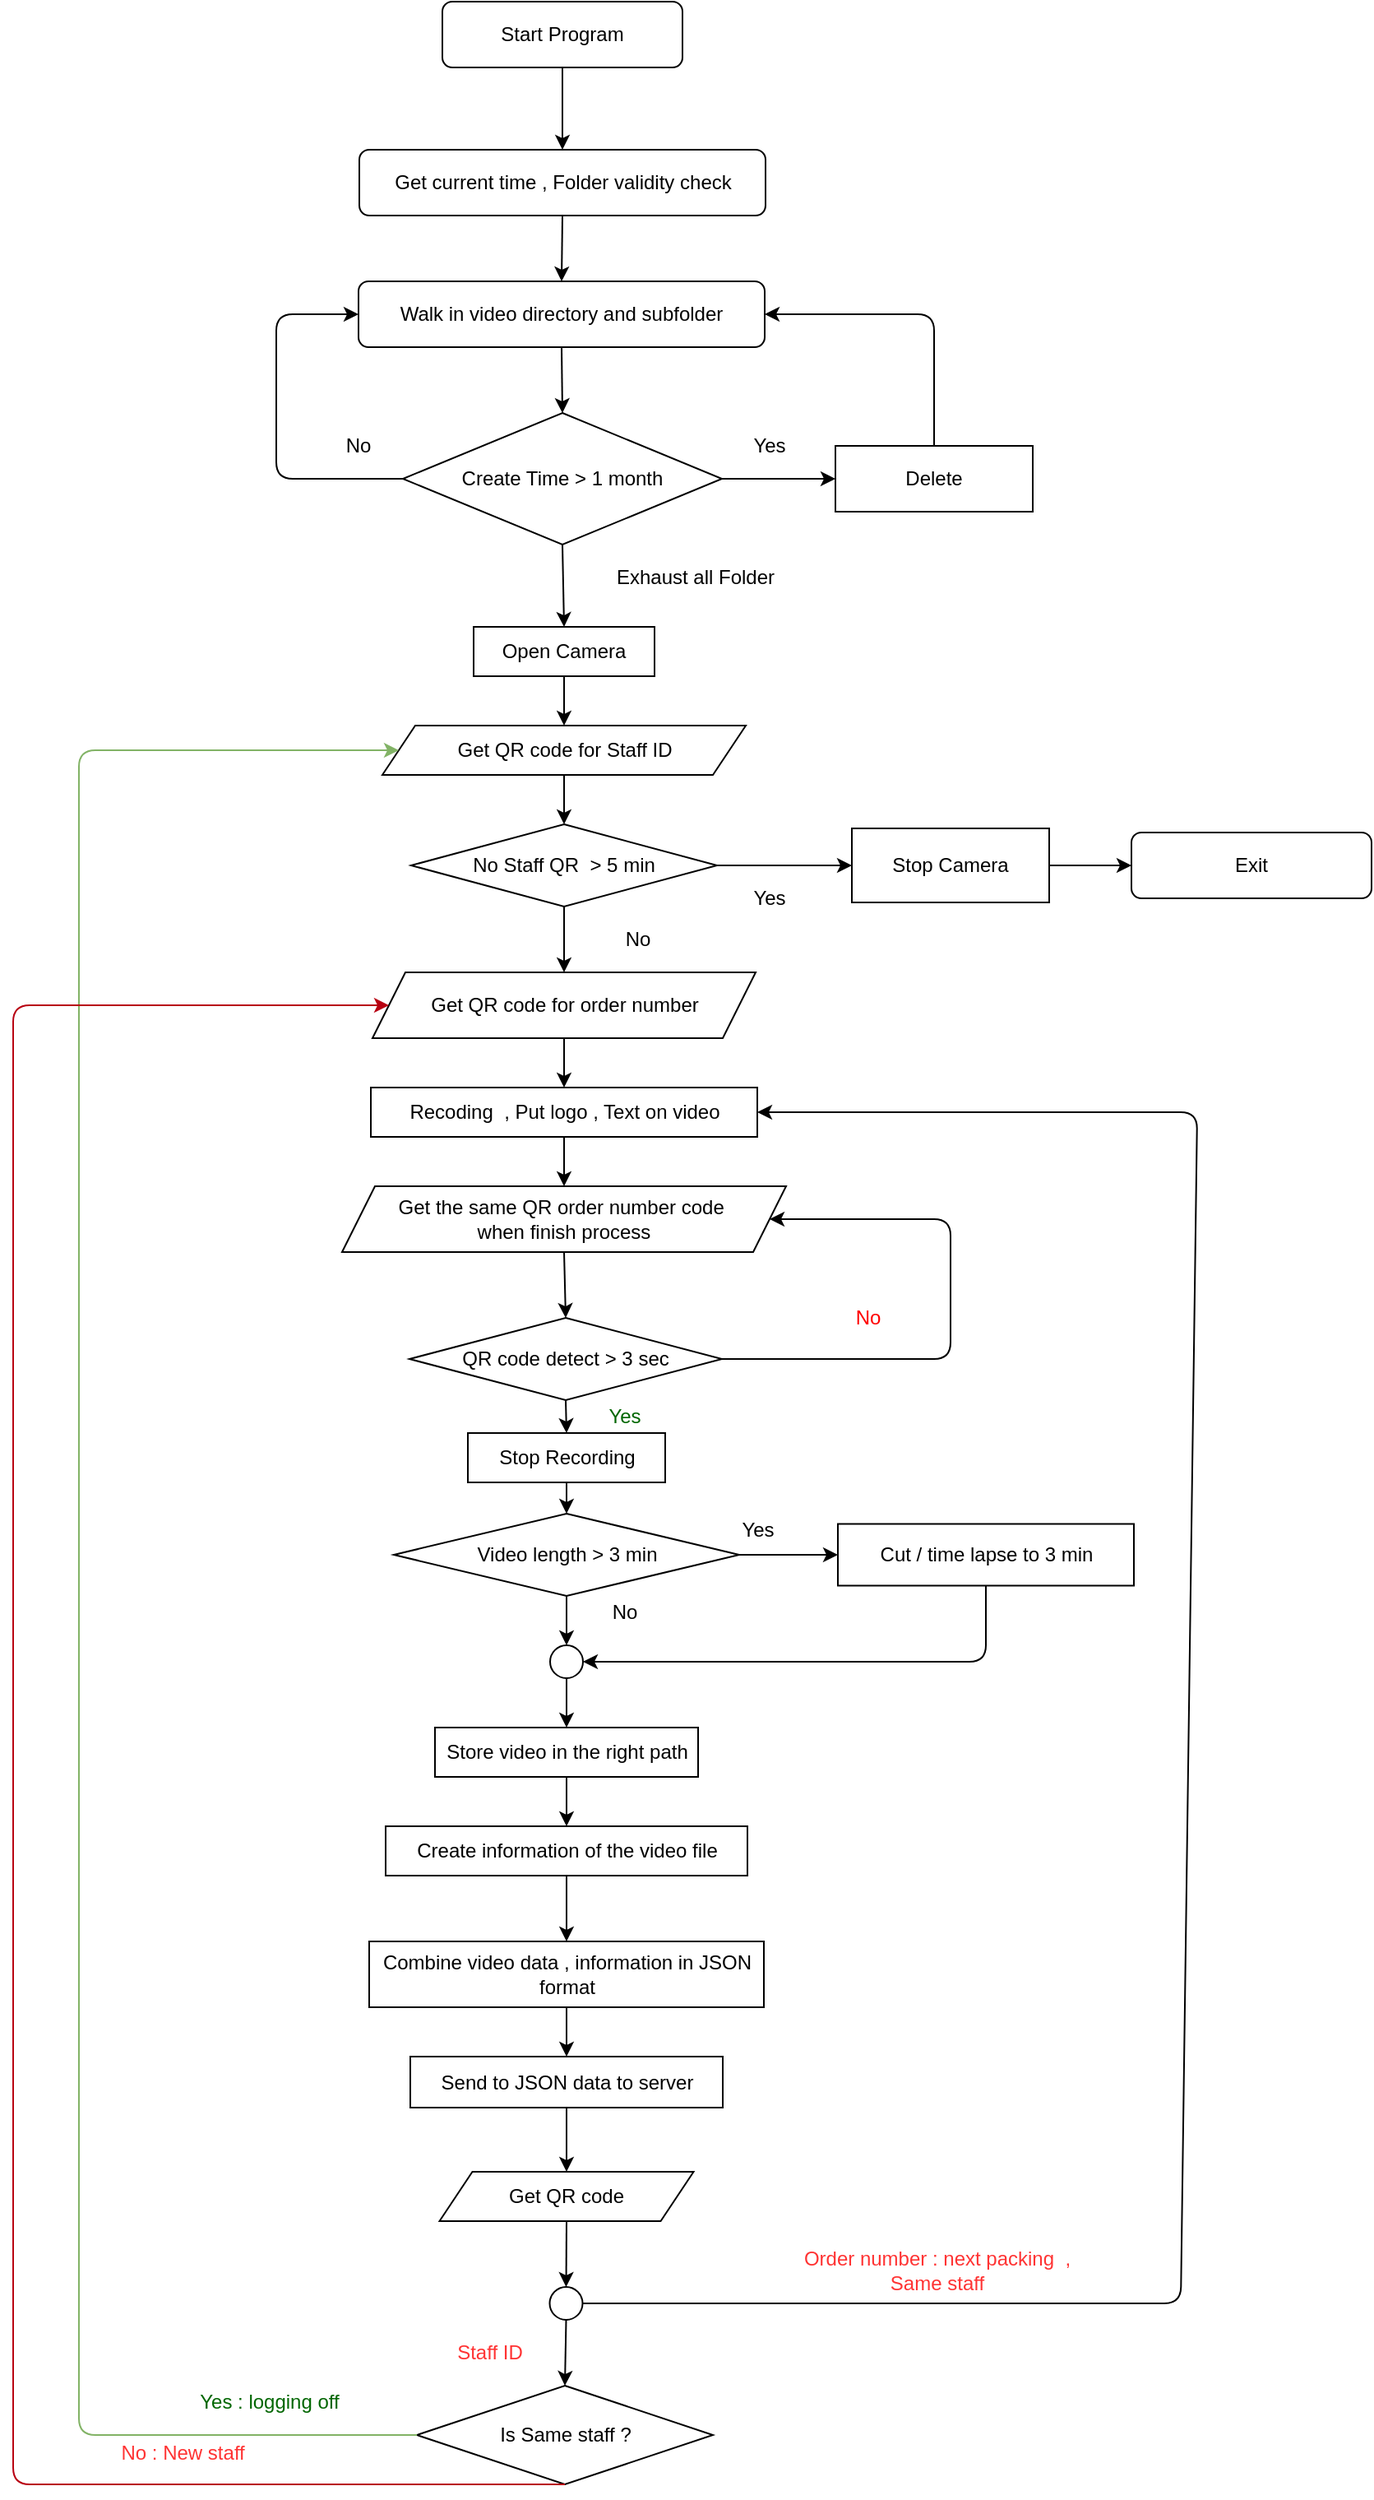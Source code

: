 <mxfile version="14.8.0" type="github">
  <diagram id="C5RBs43oDa-KdzZeNtuy" name="Page-1">
    <mxGraphModel dx="1483" dy="781" grid="1" gridSize="10" guides="1" tooltips="1" connect="1" arrows="1" fold="1" page="1" pageScale="1" pageWidth="827" pageHeight="1169" math="0" shadow="0">
      <root>
        <mxCell id="WIyWlLk6GJQsqaUBKTNV-0" />
        <mxCell id="WIyWlLk6GJQsqaUBKTNV-1" parent="WIyWlLk6GJQsqaUBKTNV-0" />
        <mxCell id="NFFtm2RSYyVDFFd-k5kk-5" value="" style="edgeStyle=orthogonalEdgeStyle;rounded=0;orthogonalLoop=1;jettySize=auto;html=1;" parent="WIyWlLk6GJQsqaUBKTNV-1" source="NFFtm2RSYyVDFFd-k5kk-0" target="NFFtm2RSYyVDFFd-k5kk-2" edge="1">
          <mxGeometry relative="1" as="geometry" />
        </mxCell>
        <mxCell id="NFFtm2RSYyVDFFd-k5kk-0" value="Start Program" style="rounded=1;whiteSpace=wrap;html=1;" parent="WIyWlLk6GJQsqaUBKTNV-1" vertex="1">
          <mxGeometry x="341" y="30" width="146" height="40" as="geometry" />
        </mxCell>
        <mxCell id="NFFtm2RSYyVDFFd-k5kk-2" value="Get current time , Folder validity check" style="rounded=1;whiteSpace=wrap;html=1;" parent="WIyWlLk6GJQsqaUBKTNV-1" vertex="1">
          <mxGeometry x="290.5" y="120" width="247" height="40" as="geometry" />
        </mxCell>
        <mxCell id="NFFtm2RSYyVDFFd-k5kk-3" value="Walk in video directory and subfolder" style="rounded=1;whiteSpace=wrap;html=1;" parent="WIyWlLk6GJQsqaUBKTNV-1" vertex="1">
          <mxGeometry x="290" y="200" width="247" height="40" as="geometry" />
        </mxCell>
        <mxCell id="NFFtm2RSYyVDFFd-k5kk-9" value="" style="endArrow=classic;html=1;exitX=0.5;exitY=1;exitDx=0;exitDy=0;entryX=0.5;entryY=0;entryDx=0;entryDy=0;" parent="WIyWlLk6GJQsqaUBKTNV-1" source="NFFtm2RSYyVDFFd-k5kk-2" target="NFFtm2RSYyVDFFd-k5kk-3" edge="1">
          <mxGeometry width="50" height="50" relative="1" as="geometry">
            <mxPoint x="390" y="310" as="sourcePoint" />
            <mxPoint x="440" y="260" as="targetPoint" />
          </mxGeometry>
        </mxCell>
        <mxCell id="NFFtm2RSYyVDFFd-k5kk-10" value="Create Time &amp;gt; 1 month" style="rhombus;whiteSpace=wrap;html=1;" parent="WIyWlLk6GJQsqaUBKTNV-1" vertex="1">
          <mxGeometry x="317" y="280" width="194" height="80" as="geometry" />
        </mxCell>
        <mxCell id="NFFtm2RSYyVDFFd-k5kk-11" value="" style="endArrow=classic;html=1;exitX=0.5;exitY=1;exitDx=0;exitDy=0;entryX=0.5;entryY=0;entryDx=0;entryDy=0;" parent="WIyWlLk6GJQsqaUBKTNV-1" source="NFFtm2RSYyVDFFd-k5kk-3" target="NFFtm2RSYyVDFFd-k5kk-10" edge="1">
          <mxGeometry width="50" height="50" relative="1" as="geometry">
            <mxPoint x="390" y="310" as="sourcePoint" />
            <mxPoint x="440" y="260" as="targetPoint" />
          </mxGeometry>
        </mxCell>
        <mxCell id="NFFtm2RSYyVDFFd-k5kk-13" value="Delete" style="rounded=0;whiteSpace=wrap;html=1;" parent="WIyWlLk6GJQsqaUBKTNV-1" vertex="1">
          <mxGeometry x="580" y="300" width="120" height="40" as="geometry" />
        </mxCell>
        <mxCell id="NFFtm2RSYyVDFFd-k5kk-14" value="" style="endArrow=classic;html=1;entryX=0;entryY=0.5;entryDx=0;entryDy=0;" parent="WIyWlLk6GJQsqaUBKTNV-1" target="NFFtm2RSYyVDFFd-k5kk-13" edge="1">
          <mxGeometry width="50" height="50" relative="1" as="geometry">
            <mxPoint x="510" y="320" as="sourcePoint" />
            <mxPoint x="440" y="260" as="targetPoint" />
          </mxGeometry>
        </mxCell>
        <mxCell id="NFFtm2RSYyVDFFd-k5kk-15" value="" style="endArrow=classic;html=1;entryX=1;entryY=0.5;entryDx=0;entryDy=0;exitX=0.5;exitY=0;exitDx=0;exitDy=0;" parent="WIyWlLk6GJQsqaUBKTNV-1" source="NFFtm2RSYyVDFFd-k5kk-13" target="NFFtm2RSYyVDFFd-k5kk-3" edge="1">
          <mxGeometry width="50" height="50" relative="1" as="geometry">
            <mxPoint x="390" y="310" as="sourcePoint" />
            <mxPoint x="440" y="260" as="targetPoint" />
            <Array as="points">
              <mxPoint x="640" y="220" />
            </Array>
          </mxGeometry>
        </mxCell>
        <mxCell id="NFFtm2RSYyVDFFd-k5kk-16" value="Yes" style="text;html=1;strokeColor=none;fillColor=none;align=center;verticalAlign=middle;whiteSpace=wrap;rounded=0;" parent="WIyWlLk6GJQsqaUBKTNV-1" vertex="1">
          <mxGeometry x="520" y="290" width="40" height="20" as="geometry" />
        </mxCell>
        <mxCell id="NFFtm2RSYyVDFFd-k5kk-17" value="" style="endArrow=classic;html=1;exitX=0;exitY=0.5;exitDx=0;exitDy=0;entryX=0;entryY=0.5;entryDx=0;entryDy=0;" parent="WIyWlLk6GJQsqaUBKTNV-1" source="NFFtm2RSYyVDFFd-k5kk-10" target="NFFtm2RSYyVDFFd-k5kk-3" edge="1">
          <mxGeometry width="50" height="50" relative="1" as="geometry">
            <mxPoint x="390" y="310" as="sourcePoint" />
            <mxPoint x="440" y="260" as="targetPoint" />
            <Array as="points">
              <mxPoint x="240" y="320" />
              <mxPoint x="240" y="220" />
            </Array>
          </mxGeometry>
        </mxCell>
        <mxCell id="NFFtm2RSYyVDFFd-k5kk-18" value="No" style="text;html=1;strokeColor=none;fillColor=none;align=center;verticalAlign=middle;whiteSpace=wrap;rounded=0;" parent="WIyWlLk6GJQsqaUBKTNV-1" vertex="1">
          <mxGeometry x="270" y="290" width="40" height="20" as="geometry" />
        </mxCell>
        <mxCell id="NFFtm2RSYyVDFFd-k5kk-19" value="" style="endArrow=classic;html=1;exitX=0.5;exitY=1;exitDx=0;exitDy=0;entryX=0.5;entryY=0;entryDx=0;entryDy=0;" parent="WIyWlLk6GJQsqaUBKTNV-1" source="NFFtm2RSYyVDFFd-k5kk-10" target="NFFtm2RSYyVDFFd-k5kk-22" edge="1">
          <mxGeometry width="50" height="50" relative="1" as="geometry">
            <mxPoint x="390" y="310" as="sourcePoint" />
            <mxPoint x="413" y="430" as="targetPoint" />
          </mxGeometry>
        </mxCell>
        <mxCell id="NFFtm2RSYyVDFFd-k5kk-20" value="Exhaust all Folder" style="text;html=1;strokeColor=none;fillColor=none;align=center;verticalAlign=middle;whiteSpace=wrap;rounded=0;" parent="WIyWlLk6GJQsqaUBKTNV-1" vertex="1">
          <mxGeometry x="430" y="370" width="130" height="20" as="geometry" />
        </mxCell>
        <mxCell id="NFFtm2RSYyVDFFd-k5kk-22" value="Open Camera" style="rounded=0;whiteSpace=wrap;html=1;" parent="WIyWlLk6GJQsqaUBKTNV-1" vertex="1">
          <mxGeometry x="360" y="410" width="110" height="30" as="geometry" />
        </mxCell>
        <mxCell id="NFFtm2RSYyVDFFd-k5kk-25" value="Get QR code for Staff ID" style="shape=parallelogram;perimeter=parallelogramPerimeter;whiteSpace=wrap;html=1;fixedSize=1;" parent="WIyWlLk6GJQsqaUBKTNV-1" vertex="1">
          <mxGeometry x="304.5" y="470" width="221" height="30" as="geometry" />
        </mxCell>
        <mxCell id="NFFtm2RSYyVDFFd-k5kk-26" value="Get QR code for order number" style="shape=parallelogram;perimeter=parallelogramPerimeter;whiteSpace=wrap;html=1;fixedSize=1;" parent="WIyWlLk6GJQsqaUBKTNV-1" vertex="1">
          <mxGeometry x="298.5" y="620" width="233" height="40" as="geometry" />
        </mxCell>
        <mxCell id="NFFtm2RSYyVDFFd-k5kk-27" value="" style="endArrow=classic;html=1;exitX=0.5;exitY=1;exitDx=0;exitDy=0;entryX=0.5;entryY=0;entryDx=0;entryDy=0;" parent="WIyWlLk6GJQsqaUBKTNV-1" source="NFFtm2RSYyVDFFd-k5kk-22" target="NFFtm2RSYyVDFFd-k5kk-25" edge="1">
          <mxGeometry width="50" height="50" relative="1" as="geometry">
            <mxPoint x="390" y="560" as="sourcePoint" />
            <mxPoint x="414" y="530" as="targetPoint" />
          </mxGeometry>
        </mxCell>
        <mxCell id="NFFtm2RSYyVDFFd-k5kk-28" value="No Staff QR&amp;nbsp; &amp;gt; 5 min" style="rhombus;whiteSpace=wrap;html=1;" parent="WIyWlLk6GJQsqaUBKTNV-1" vertex="1">
          <mxGeometry x="322" y="530" width="186" height="50" as="geometry" />
        </mxCell>
        <mxCell id="NFFtm2RSYyVDFFd-k5kk-29" value="Exit" style="rounded=1;whiteSpace=wrap;html=1;" parent="WIyWlLk6GJQsqaUBKTNV-1" vertex="1">
          <mxGeometry x="760" y="535" width="146" height="40" as="geometry" />
        </mxCell>
        <mxCell id="NFFtm2RSYyVDFFd-k5kk-30" value="" style="endArrow=classic;html=1;entryX=0.5;entryY=0;entryDx=0;entryDy=0;exitX=0.5;exitY=1;exitDx=0;exitDy=0;" parent="WIyWlLk6GJQsqaUBKTNV-1" source="NFFtm2RSYyVDFFd-k5kk-25" target="NFFtm2RSYyVDFFd-k5kk-28" edge="1">
          <mxGeometry width="50" height="50" relative="1" as="geometry">
            <mxPoint x="440" y="590" as="sourcePoint" />
            <mxPoint x="440" y="500" as="targetPoint" />
          </mxGeometry>
        </mxCell>
        <mxCell id="NFFtm2RSYyVDFFd-k5kk-31" value="" style="endArrow=classic;html=1;exitX=1;exitY=0.5;exitDx=0;exitDy=0;entryX=0;entryY=0.5;entryDx=0;entryDy=0;" parent="WIyWlLk6GJQsqaUBKTNV-1" source="NFFtm2RSYyVDFFd-k5kk-28" target="NFFtm2RSYyVDFFd-k5kk-61" edge="1">
          <mxGeometry width="50" height="50" relative="1" as="geometry">
            <mxPoint x="390" y="550" as="sourcePoint" />
            <mxPoint x="440" y="500" as="targetPoint" />
          </mxGeometry>
        </mxCell>
        <mxCell id="NFFtm2RSYyVDFFd-k5kk-33" value="Yes" style="text;html=1;strokeColor=none;fillColor=none;align=center;verticalAlign=middle;whiteSpace=wrap;rounded=0;" parent="WIyWlLk6GJQsqaUBKTNV-1" vertex="1">
          <mxGeometry x="520" y="565" width="40" height="20" as="geometry" />
        </mxCell>
        <mxCell id="NFFtm2RSYyVDFFd-k5kk-34" value="No" style="text;html=1;strokeColor=none;fillColor=none;align=center;verticalAlign=middle;whiteSpace=wrap;rounded=0;" parent="WIyWlLk6GJQsqaUBKTNV-1" vertex="1">
          <mxGeometry x="440" y="590" width="40" height="20" as="geometry" />
        </mxCell>
        <mxCell id="NFFtm2RSYyVDFFd-k5kk-35" value="" style="endArrow=classic;html=1;exitX=0.5;exitY=1;exitDx=0;exitDy=0;" parent="WIyWlLk6GJQsqaUBKTNV-1" source="NFFtm2RSYyVDFFd-k5kk-28" target="NFFtm2RSYyVDFFd-k5kk-26" edge="1">
          <mxGeometry width="50" height="50" relative="1" as="geometry">
            <mxPoint x="390" y="550" as="sourcePoint" />
            <mxPoint x="440" y="500" as="targetPoint" />
          </mxGeometry>
        </mxCell>
        <mxCell id="NFFtm2RSYyVDFFd-k5kk-48" style="edgeStyle=orthogonalEdgeStyle;rounded=0;orthogonalLoop=1;jettySize=auto;html=1;exitX=0.5;exitY=1;exitDx=0;exitDy=0;entryX=0.5;entryY=0;entryDx=0;entryDy=0;" parent="WIyWlLk6GJQsqaUBKTNV-1" source="NFFtm2RSYyVDFFd-k5kk-38" target="NFFtm2RSYyVDFFd-k5kk-41" edge="1">
          <mxGeometry relative="1" as="geometry" />
        </mxCell>
        <mxCell id="NFFtm2RSYyVDFFd-k5kk-38" value="Recoding&amp;nbsp; , Put logo , Text on video" style="rounded=0;whiteSpace=wrap;html=1;" parent="WIyWlLk6GJQsqaUBKTNV-1" vertex="1">
          <mxGeometry x="297.5" y="690" width="235" height="30" as="geometry" />
        </mxCell>
        <mxCell id="NFFtm2RSYyVDFFd-k5kk-39" value="" style="endArrow=classic;html=1;exitX=0.5;exitY=1;exitDx=0;exitDy=0;entryX=0.5;entryY=0;entryDx=0;entryDy=0;" parent="WIyWlLk6GJQsqaUBKTNV-1" source="NFFtm2RSYyVDFFd-k5kk-26" target="NFFtm2RSYyVDFFd-k5kk-38" edge="1">
          <mxGeometry width="50" height="50" relative="1" as="geometry">
            <mxPoint x="390" y="610" as="sourcePoint" />
            <mxPoint x="440" y="560" as="targetPoint" />
          </mxGeometry>
        </mxCell>
        <mxCell id="NFFtm2RSYyVDFFd-k5kk-41" value="Get the same QR order number code&amp;nbsp;&lt;br&gt;when finish process" style="shape=parallelogram;perimeter=parallelogramPerimeter;whiteSpace=wrap;html=1;fixedSize=1;" parent="WIyWlLk6GJQsqaUBKTNV-1" vertex="1">
          <mxGeometry x="280" y="750" width="270" height="40" as="geometry" />
        </mxCell>
        <mxCell id="NFFtm2RSYyVDFFd-k5kk-49" value="Video length &amp;gt; 3 min" style="rhombus;whiteSpace=wrap;html=1;" parent="WIyWlLk6GJQsqaUBKTNV-1" vertex="1">
          <mxGeometry x="311.5" y="949" width="210" height="50" as="geometry" />
        </mxCell>
        <mxCell id="NFFtm2RSYyVDFFd-k5kk-50" value="" style="endArrow=classic;html=1;exitX=1;exitY=0.5;exitDx=0;exitDy=0;entryX=0;entryY=0.5;entryDx=0;entryDy=0;" parent="WIyWlLk6GJQsqaUBKTNV-1" source="NFFtm2RSYyVDFFd-k5kk-49" target="NFFtm2RSYyVDFFd-k5kk-51" edge="1">
          <mxGeometry width="50" height="50" relative="1" as="geometry">
            <mxPoint x="391.5" y="919" as="sourcePoint" />
            <mxPoint x="591.5" y="974" as="targetPoint" />
          </mxGeometry>
        </mxCell>
        <mxCell id="NFFtm2RSYyVDFFd-k5kk-51" value="Cut / time lapse to 3 min" style="rounded=0;whiteSpace=wrap;html=1;" parent="WIyWlLk6GJQsqaUBKTNV-1" vertex="1">
          <mxGeometry x="581.5" y="955.25" width="180" height="37.5" as="geometry" />
        </mxCell>
        <mxCell id="NFFtm2RSYyVDFFd-k5kk-53" value="Yes" style="text;html=1;strokeColor=none;fillColor=none;align=center;verticalAlign=middle;whiteSpace=wrap;rounded=0;" parent="WIyWlLk6GJQsqaUBKTNV-1" vertex="1">
          <mxGeometry x="512.5" y="949" width="40" height="20" as="geometry" />
        </mxCell>
        <mxCell id="NFFtm2RSYyVDFFd-k5kk-54" value="" style="endArrow=classic;html=1;exitX=0.5;exitY=1;exitDx=0;exitDy=0;entryX=0.5;entryY=0;entryDx=0;entryDy=0;" parent="WIyWlLk6GJQsqaUBKTNV-1" source="NFFtm2RSYyVDFFd-k5kk-49" target="NFFtm2RSYyVDFFd-k5kk-57" edge="1">
          <mxGeometry width="50" height="50" relative="1" as="geometry">
            <mxPoint x="391.5" y="809" as="sourcePoint" />
            <mxPoint x="416.5" y="1029" as="targetPoint" />
          </mxGeometry>
        </mxCell>
        <mxCell id="NFFtm2RSYyVDFFd-k5kk-55" value="No" style="text;html=1;strokeColor=none;fillColor=none;align=center;verticalAlign=middle;whiteSpace=wrap;rounded=0;" parent="WIyWlLk6GJQsqaUBKTNV-1" vertex="1">
          <mxGeometry x="431.5" y="999" width="40" height="20" as="geometry" />
        </mxCell>
        <mxCell id="NFFtm2RSYyVDFFd-k5kk-57" value="" style="ellipse;whiteSpace=wrap;html=1;aspect=fixed;" parent="WIyWlLk6GJQsqaUBKTNV-1" vertex="1">
          <mxGeometry x="406.5" y="1029" width="20" height="20" as="geometry" />
        </mxCell>
        <mxCell id="NFFtm2RSYyVDFFd-k5kk-58" value="" style="endArrow=classic;html=1;exitX=0.5;exitY=1;exitDx=0;exitDy=0;entryX=1;entryY=0.5;entryDx=0;entryDy=0;" parent="WIyWlLk6GJQsqaUBKTNV-1" source="NFFtm2RSYyVDFFd-k5kk-51" target="NFFtm2RSYyVDFFd-k5kk-57" edge="1">
          <mxGeometry width="50" height="50" relative="1" as="geometry">
            <mxPoint x="391.5" y="909" as="sourcePoint" />
            <mxPoint x="441.5" y="859" as="targetPoint" />
            <Array as="points">
              <mxPoint x="671.5" y="1039" />
            </Array>
          </mxGeometry>
        </mxCell>
        <mxCell id="NFFtm2RSYyVDFFd-k5kk-59" value="Store video in the right path" style="rounded=0;whiteSpace=wrap;html=1;" parent="WIyWlLk6GJQsqaUBKTNV-1" vertex="1">
          <mxGeometry x="336.5" y="1079" width="160" height="30" as="geometry" />
        </mxCell>
        <mxCell id="NFFtm2RSYyVDFFd-k5kk-60" value="" style="endArrow=classic;html=1;exitX=0.5;exitY=1;exitDx=0;exitDy=0;entryX=0.5;entryY=0;entryDx=0;entryDy=0;" parent="WIyWlLk6GJQsqaUBKTNV-1" source="NFFtm2RSYyVDFFd-k5kk-57" target="NFFtm2RSYyVDFFd-k5kk-59" edge="1">
          <mxGeometry width="50" height="50" relative="1" as="geometry">
            <mxPoint x="391.5" y="1209" as="sourcePoint" />
            <mxPoint x="441.5" y="1159" as="targetPoint" />
          </mxGeometry>
        </mxCell>
        <mxCell id="NFFtm2RSYyVDFFd-k5kk-61" value="Stop Camera" style="rounded=0;whiteSpace=wrap;html=1;" parent="WIyWlLk6GJQsqaUBKTNV-1" vertex="1">
          <mxGeometry x="590" y="532.5" width="120" height="45" as="geometry" />
        </mxCell>
        <mxCell id="NFFtm2RSYyVDFFd-k5kk-62" value="" style="endArrow=classic;html=1;exitX=1;exitY=0.5;exitDx=0;exitDy=0;entryX=0;entryY=0.5;entryDx=0;entryDy=0;" parent="WIyWlLk6GJQsqaUBKTNV-1" source="NFFtm2RSYyVDFFd-k5kk-61" target="NFFtm2RSYyVDFFd-k5kk-29" edge="1">
          <mxGeometry width="50" height="50" relative="1" as="geometry">
            <mxPoint x="390" y="490" as="sourcePoint" />
            <mxPoint x="440" y="440" as="targetPoint" />
          </mxGeometry>
        </mxCell>
        <mxCell id="NFFtm2RSYyVDFFd-k5kk-63" value="Create information of the video file" style="rounded=0;whiteSpace=wrap;html=1;" parent="WIyWlLk6GJQsqaUBKTNV-1" vertex="1">
          <mxGeometry x="306.5" y="1139" width="220" height="30" as="geometry" />
        </mxCell>
        <mxCell id="NFFtm2RSYyVDFFd-k5kk-64" value="" style="endArrow=classic;html=1;exitX=0.5;exitY=1;exitDx=0;exitDy=0;entryX=0.5;entryY=0;entryDx=0;entryDy=0;" parent="WIyWlLk6GJQsqaUBKTNV-1" source="NFFtm2RSYyVDFFd-k5kk-59" target="NFFtm2RSYyVDFFd-k5kk-63" edge="1">
          <mxGeometry width="50" height="50" relative="1" as="geometry">
            <mxPoint x="391.5" y="1009" as="sourcePoint" />
            <mxPoint x="441.5" y="959" as="targetPoint" />
          </mxGeometry>
        </mxCell>
        <mxCell id="NFFtm2RSYyVDFFd-k5kk-65" value="Combine video data , information in JSON format" style="rounded=0;whiteSpace=wrap;html=1;" parent="WIyWlLk6GJQsqaUBKTNV-1" vertex="1">
          <mxGeometry x="296.5" y="1209" width="240" height="40" as="geometry" />
        </mxCell>
        <mxCell id="NFFtm2RSYyVDFFd-k5kk-66" value="" style="endArrow=classic;html=1;exitX=0.5;exitY=1;exitDx=0;exitDy=0;entryX=0.5;entryY=0;entryDx=0;entryDy=0;" parent="WIyWlLk6GJQsqaUBKTNV-1" source="NFFtm2RSYyVDFFd-k5kk-63" target="NFFtm2RSYyVDFFd-k5kk-65" edge="1">
          <mxGeometry width="50" height="50" relative="1" as="geometry">
            <mxPoint x="391.5" y="1199" as="sourcePoint" />
            <mxPoint x="441.5" y="1149" as="targetPoint" />
          </mxGeometry>
        </mxCell>
        <mxCell id="NFFtm2RSYyVDFFd-k5kk-68" value="Send to JSON data to server" style="rounded=0;whiteSpace=wrap;html=1;" parent="WIyWlLk6GJQsqaUBKTNV-1" vertex="1">
          <mxGeometry x="321.5" y="1279" width="190" height="31" as="geometry" />
        </mxCell>
        <mxCell id="NFFtm2RSYyVDFFd-k5kk-69" value="" style="endArrow=classic;html=1;exitX=0.5;exitY=1;exitDx=0;exitDy=0;" parent="WIyWlLk6GJQsqaUBKTNV-1" source="NFFtm2RSYyVDFFd-k5kk-65" target="NFFtm2RSYyVDFFd-k5kk-68" edge="1">
          <mxGeometry width="50" height="50" relative="1" as="geometry">
            <mxPoint x="391.5" y="1199" as="sourcePoint" />
            <mxPoint x="441.5" y="1149" as="targetPoint" />
          </mxGeometry>
        </mxCell>
        <mxCell id="NFFtm2RSYyVDFFd-k5kk-70" value="Get QR code" style="shape=parallelogram;perimeter=parallelogramPerimeter;whiteSpace=wrap;html=1;fixedSize=1;" parent="WIyWlLk6GJQsqaUBKTNV-1" vertex="1">
          <mxGeometry x="339.25" y="1349" width="154.5" height="30" as="geometry" />
        </mxCell>
        <mxCell id="NFFtm2RSYyVDFFd-k5kk-71" value="" style="ellipse;whiteSpace=wrap;html=1;aspect=fixed;" parent="WIyWlLk6GJQsqaUBKTNV-1" vertex="1">
          <mxGeometry x="406.25" y="1419" width="20" height="20" as="geometry" />
        </mxCell>
        <mxCell id="NFFtm2RSYyVDFFd-k5kk-72" value="" style="endArrow=classic;html=1;entryX=0.5;entryY=0;entryDx=0;entryDy=0;exitX=0.5;exitY=1;exitDx=0;exitDy=0;" parent="WIyWlLk6GJQsqaUBKTNV-1" source="NFFtm2RSYyVDFFd-k5kk-70" target="NFFtm2RSYyVDFFd-k5kk-71" edge="1">
          <mxGeometry width="50" height="50" relative="1" as="geometry">
            <mxPoint x="441.5" y="1419" as="sourcePoint" />
            <mxPoint x="441.5" y="1339" as="targetPoint" />
            <Array as="points" />
          </mxGeometry>
        </mxCell>
        <mxCell id="NFFtm2RSYyVDFFd-k5kk-77" value="" style="endArrow=classic;html=1;exitX=0.5;exitY=1;exitDx=0;exitDy=0;entryX=0.5;entryY=0;entryDx=0;entryDy=0;" parent="WIyWlLk6GJQsqaUBKTNV-1" source="NFFtm2RSYyVDFFd-k5kk-68" target="NFFtm2RSYyVDFFd-k5kk-70" edge="1">
          <mxGeometry width="50" height="50" relative="1" as="geometry">
            <mxPoint x="391.5" y="1389" as="sourcePoint" />
            <mxPoint x="441.5" y="1339" as="targetPoint" />
          </mxGeometry>
        </mxCell>
        <mxCell id="NFFtm2RSYyVDFFd-k5kk-80" value="" style="endArrow=classic;html=1;exitX=0.5;exitY=1;exitDx=0;exitDy=0;entryX=0.5;entryY=0;entryDx=0;entryDy=0;" parent="WIyWlLk6GJQsqaUBKTNV-1" source="NFFtm2RSYyVDFFd-k5kk-71" target="NFFtm2RSYyVDFFd-k5kk-83" edge="1">
          <mxGeometry width="50" height="50" relative="1" as="geometry">
            <mxPoint x="391.5" y="1389" as="sourcePoint" />
            <mxPoint x="331.5" y="1479" as="targetPoint" />
            <Array as="points" />
          </mxGeometry>
        </mxCell>
        <mxCell id="NFFtm2RSYyVDFFd-k5kk-81" value="" style="endArrow=classic;html=1;exitX=1;exitY=0.5;exitDx=0;exitDy=0;entryX=1;entryY=0.5;entryDx=0;entryDy=0;" parent="WIyWlLk6GJQsqaUBKTNV-1" source="NFFtm2RSYyVDFFd-k5kk-71" target="NFFtm2RSYyVDFFd-k5kk-38" edge="1">
          <mxGeometry width="50" height="50" relative="1" as="geometry">
            <mxPoint x="390" y="1370" as="sourcePoint" />
            <mxPoint x="610" y="710" as="targetPoint" />
            <Array as="points">
              <mxPoint x="790" y="1429" />
              <mxPoint x="800" y="705" />
            </Array>
          </mxGeometry>
        </mxCell>
        <mxCell id="NFFtm2RSYyVDFFd-k5kk-82" value="&lt;font color=&quot;#ff3333&quot;&gt;Order number : next packing&amp;nbsp; , Same staff&lt;/font&gt;" style="text;html=1;strokeColor=none;fillColor=none;align=center;verticalAlign=middle;whiteSpace=wrap;rounded=0;" parent="WIyWlLk6GJQsqaUBKTNV-1" vertex="1">
          <mxGeometry x="551.5" y="1399" width="180" height="20" as="geometry" />
        </mxCell>
        <mxCell id="NFFtm2RSYyVDFFd-k5kk-83" value="Is Same staff ?" style="rhombus;whiteSpace=wrap;html=1;" parent="WIyWlLk6GJQsqaUBKTNV-1" vertex="1">
          <mxGeometry x="325.5" y="1479" width="180" height="60" as="geometry" />
        </mxCell>
        <mxCell id="NFFtm2RSYyVDFFd-k5kk-84" value="&lt;font color=&quot;#ff3333&quot;&gt;Staff ID&lt;/font&gt;" style="text;html=1;strokeColor=none;fillColor=none;align=center;verticalAlign=middle;whiteSpace=wrap;rounded=0;" parent="WIyWlLk6GJQsqaUBKTNV-1" vertex="1">
          <mxGeometry x="300" y="1449" width="140" height="20" as="geometry" />
        </mxCell>
        <mxCell id="NFFtm2RSYyVDFFd-k5kk-90" value="" style="endArrow=classic;html=1;exitX=0;exitY=0.5;exitDx=0;exitDy=0;entryX=0;entryY=0.5;entryDx=0;entryDy=0;fillColor=#d5e8d4;strokeColor=#82b366;" parent="WIyWlLk6GJQsqaUBKTNV-1" source="NFFtm2RSYyVDFFd-k5kk-83" target="NFFtm2RSYyVDFFd-k5kk-25" edge="1">
          <mxGeometry width="50" height="50" relative="1" as="geometry">
            <mxPoint x="390" y="1290" as="sourcePoint" />
            <mxPoint x="180" y="1100" as="targetPoint" />
            <Array as="points">
              <mxPoint x="120" y="1509" />
              <mxPoint x="120" y="485" />
            </Array>
          </mxGeometry>
        </mxCell>
        <mxCell id="NFFtm2RSYyVDFFd-k5kk-91" value="&lt;font color=&quot;#006600&quot;&gt;Yes : logging off&lt;/font&gt;" style="text;html=1;strokeColor=none;fillColor=none;align=center;verticalAlign=middle;whiteSpace=wrap;rounded=0;" parent="WIyWlLk6GJQsqaUBKTNV-1" vertex="1">
          <mxGeometry x="180.5" y="1479" width="110" height="20" as="geometry" />
        </mxCell>
        <mxCell id="NFFtm2RSYyVDFFd-k5kk-93" value="" style="endArrow=classic;html=1;exitX=0.5;exitY=1;exitDx=0;exitDy=0;entryX=0;entryY=0.5;entryDx=0;entryDy=0;fillColor=#f8cecc;strokeColor=#B80012;" parent="WIyWlLk6GJQsqaUBKTNV-1" source="NFFtm2RSYyVDFFd-k5kk-83" target="NFFtm2RSYyVDFFd-k5kk-26" edge="1">
          <mxGeometry width="50" height="50" relative="1" as="geometry">
            <mxPoint x="390" y="1250" as="sourcePoint" />
            <mxPoint x="440" y="1200" as="targetPoint" />
            <Array as="points">
              <mxPoint x="80" y="1539" />
              <mxPoint x="80" y="1420" />
              <mxPoint x="80" y="640" />
            </Array>
          </mxGeometry>
        </mxCell>
        <mxCell id="NFFtm2RSYyVDFFd-k5kk-94" value="&lt;font color=&quot;#ff3333&quot;&gt;No : New staff&amp;nbsp;&lt;/font&gt;" style="text;html=1;strokeColor=none;fillColor=none;align=center;verticalAlign=middle;whiteSpace=wrap;rounded=0;" parent="WIyWlLk6GJQsqaUBKTNV-1" vertex="1">
          <mxGeometry x="130" y="1510" width="110" height="20" as="geometry" />
        </mxCell>
        <mxCell id="Coc5TOPXG4DykuoBqn-4-1" value="QR code detect &amp;gt; 3 sec" style="rhombus;whiteSpace=wrap;html=1;" vertex="1" parent="WIyWlLk6GJQsqaUBKTNV-1">
          <mxGeometry x="321" y="830" width="190" height="50" as="geometry" />
        </mxCell>
        <mxCell id="Coc5TOPXG4DykuoBqn-4-2" value="" style="endArrow=classic;html=1;exitX=0.5;exitY=1;exitDx=0;exitDy=0;entryX=0.5;entryY=0;entryDx=0;entryDy=0;" edge="1" parent="WIyWlLk6GJQsqaUBKTNV-1" source="NFFtm2RSYyVDFFd-k5kk-41" target="Coc5TOPXG4DykuoBqn-4-1">
          <mxGeometry width="50" height="50" relative="1" as="geometry">
            <mxPoint x="570" y="860" as="sourcePoint" />
            <mxPoint x="620" y="810" as="targetPoint" />
          </mxGeometry>
        </mxCell>
        <mxCell id="Coc5TOPXG4DykuoBqn-4-4" value="Stop Recording" style="rounded=0;whiteSpace=wrap;html=1;" vertex="1" parent="WIyWlLk6GJQsqaUBKTNV-1">
          <mxGeometry x="356.5" y="900" width="120" height="30" as="geometry" />
        </mxCell>
        <mxCell id="Coc5TOPXG4DykuoBqn-4-5" value="" style="endArrow=classic;html=1;exitX=0.5;exitY=1;exitDx=0;exitDy=0;entryX=0.5;entryY=0;entryDx=0;entryDy=0;" edge="1" parent="WIyWlLk6GJQsqaUBKTNV-1" source="Coc5TOPXG4DykuoBqn-4-1" target="Coc5TOPXG4DykuoBqn-4-4">
          <mxGeometry width="50" height="50" relative="1" as="geometry">
            <mxPoint x="570" y="1010" as="sourcePoint" />
            <mxPoint x="620" y="960" as="targetPoint" />
          </mxGeometry>
        </mxCell>
        <mxCell id="Coc5TOPXG4DykuoBqn-4-6" value="" style="endArrow=classic;html=1;exitX=0.5;exitY=1;exitDx=0;exitDy=0;entryX=0.5;entryY=0;entryDx=0;entryDy=0;" edge="1" parent="WIyWlLk6GJQsqaUBKTNV-1" source="Coc5TOPXG4DykuoBqn-4-4" target="NFFtm2RSYyVDFFd-k5kk-49">
          <mxGeometry width="50" height="50" relative="1" as="geometry">
            <mxPoint x="570" y="1010" as="sourcePoint" />
            <mxPoint x="620" y="960" as="targetPoint" />
          </mxGeometry>
        </mxCell>
        <mxCell id="Coc5TOPXG4DykuoBqn-4-7" value="" style="endArrow=classic;html=1;exitX=1;exitY=0.5;exitDx=0;exitDy=0;entryX=1;entryY=0.5;entryDx=0;entryDy=0;" edge="1" parent="WIyWlLk6GJQsqaUBKTNV-1" source="Coc5TOPXG4DykuoBqn-4-1" target="NFFtm2RSYyVDFFd-k5kk-41">
          <mxGeometry width="50" height="50" relative="1" as="geometry">
            <mxPoint x="570" y="1010" as="sourcePoint" />
            <mxPoint x="620" y="960" as="targetPoint" />
            <Array as="points">
              <mxPoint x="650" y="855" />
              <mxPoint x="650" y="770" />
            </Array>
          </mxGeometry>
        </mxCell>
        <mxCell id="Coc5TOPXG4DykuoBqn-4-8" value="Yes" style="text;html=1;strokeColor=none;fillColor=none;align=center;verticalAlign=middle;whiteSpace=wrap;rounded=0;fontColor=#006600;" vertex="1" parent="WIyWlLk6GJQsqaUBKTNV-1">
          <mxGeometry x="431.5" y="880" width="40" height="20" as="geometry" />
        </mxCell>
        <mxCell id="Coc5TOPXG4DykuoBqn-4-10" value="&lt;font color=&quot;#ff0000&quot;&gt;No&lt;/font&gt;" style="text;html=1;strokeColor=none;fillColor=none;align=center;verticalAlign=middle;whiteSpace=wrap;rounded=0;fontColor=#006600;" vertex="1" parent="WIyWlLk6GJQsqaUBKTNV-1">
          <mxGeometry x="580" y="820" width="40" height="20" as="geometry" />
        </mxCell>
      </root>
    </mxGraphModel>
  </diagram>
</mxfile>

